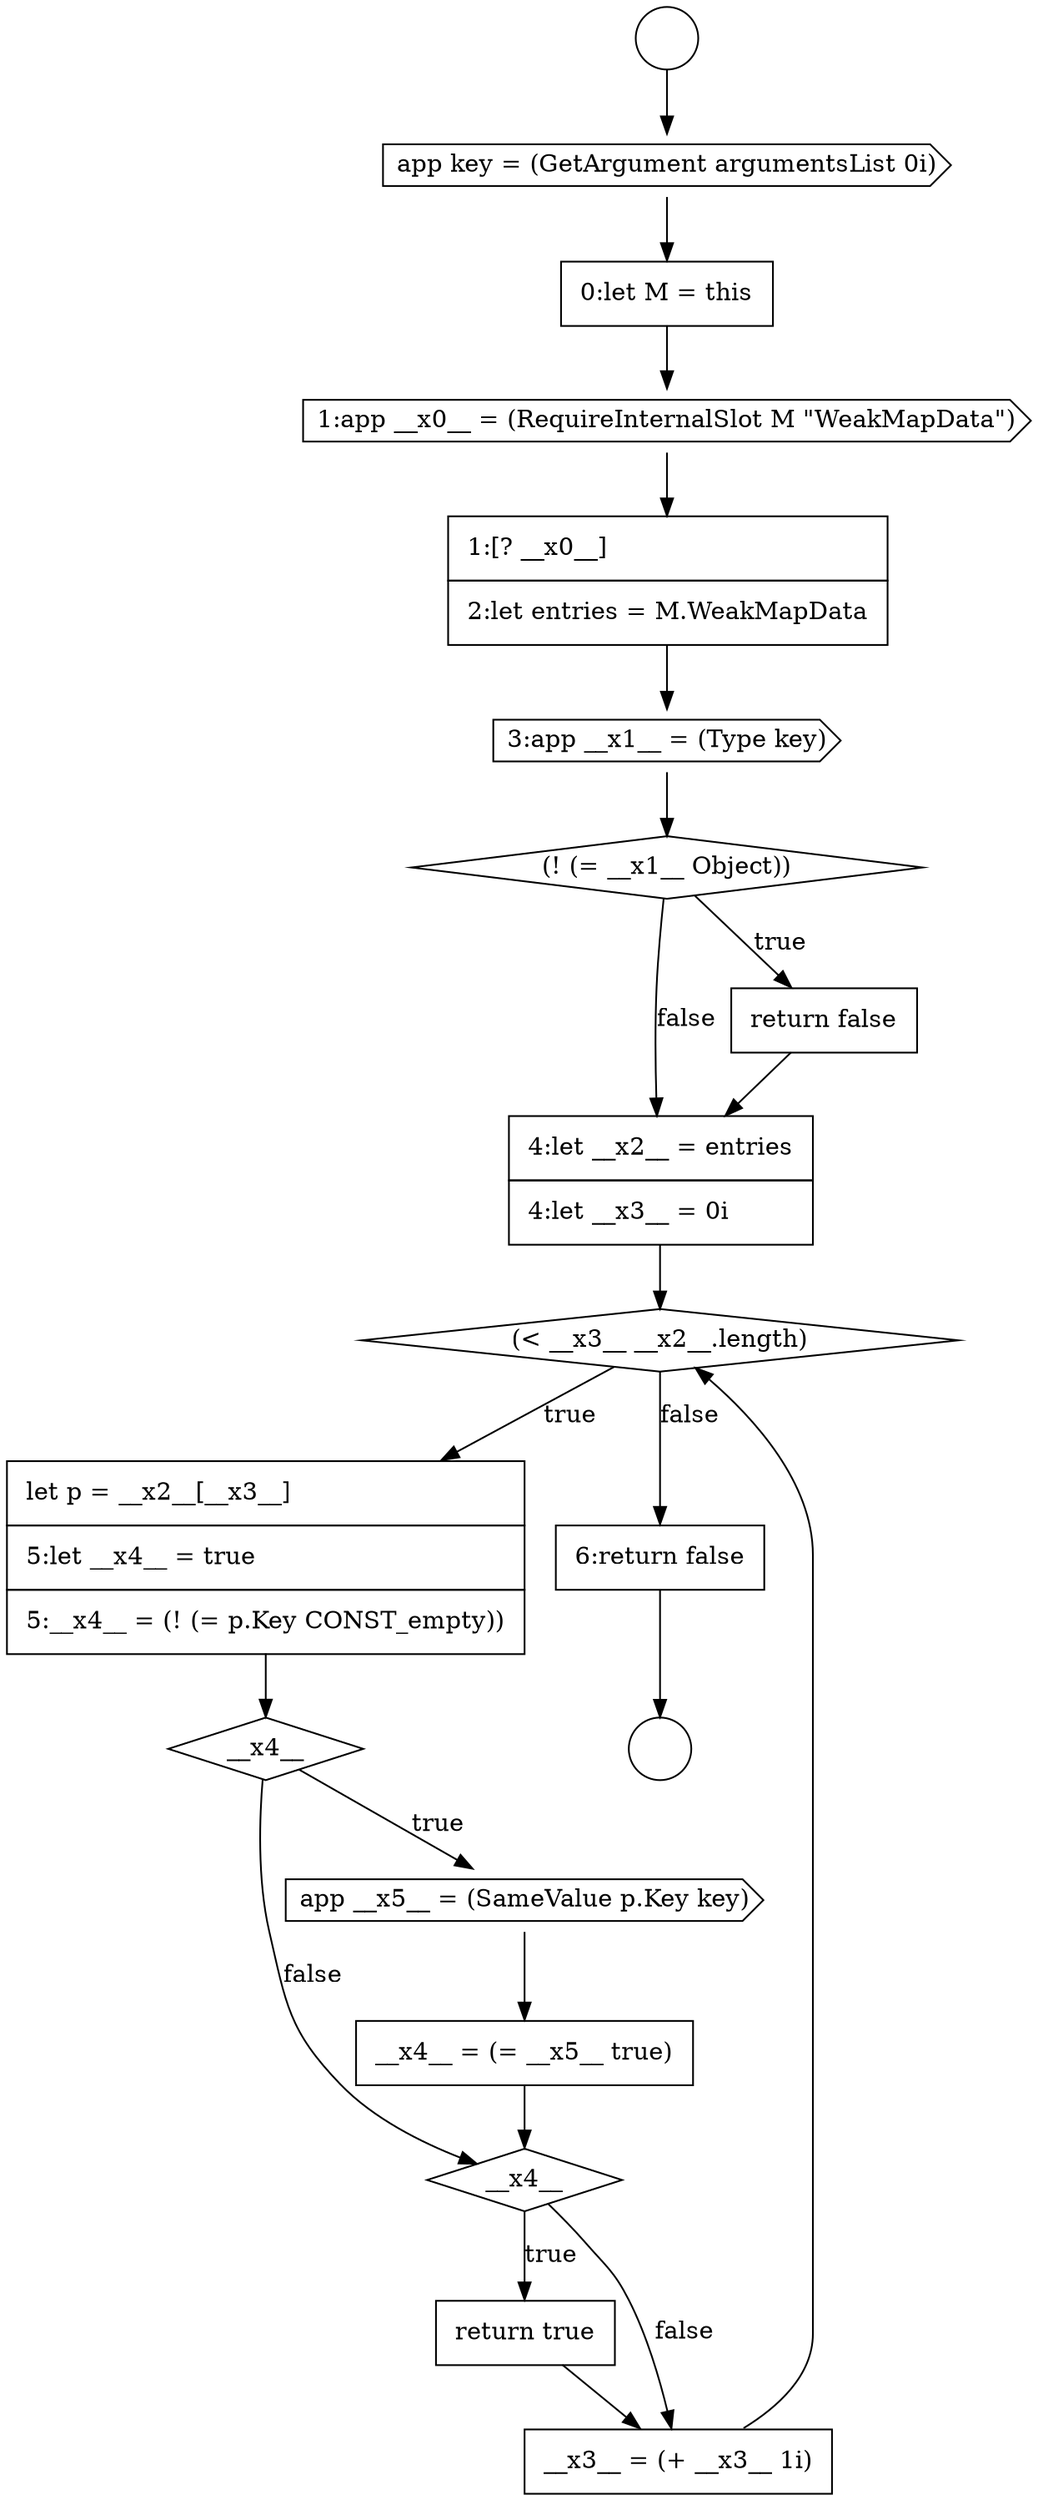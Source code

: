 digraph {
  node16862 [shape=none, margin=0, label=<<font color="black">
    <table border="0" cellborder="1" cellspacing="0" cellpadding="10">
      <tr><td align="left">1:[? __x0__]</td></tr>
      <tr><td align="left">2:let entries = M.WeakMapData</td></tr>
    </table>
  </font>> color="black" fillcolor="white" style=filled]
  node16868 [shape=none, margin=0, label=<<font color="black">
    <table border="0" cellborder="1" cellspacing="0" cellpadding="10">
      <tr><td align="left">let p = __x2__[__x3__]</td></tr>
      <tr><td align="left">5:let __x4__ = true</td></tr>
      <tr><td align="left">5:__x4__ = (! (= p.Key CONST_empty))</td></tr>
    </table>
  </font>> color="black" fillcolor="white" style=filled]
  node16858 [shape=circle label=" " color="black" fillcolor="white" style=filled]
  node16866 [shape=none, margin=0, label=<<font color="black">
    <table border="0" cellborder="1" cellspacing="0" cellpadding="10">
      <tr><td align="left">4:let __x2__ = entries</td></tr>
      <tr><td align="left">4:let __x3__ = 0i</td></tr>
    </table>
  </font>> color="black" fillcolor="white" style=filled]
  node16864 [shape=diamond, label=<<font color="black">(! (= __x1__ Object))</font>> color="black" fillcolor="white" style=filled]
  node16867 [shape=diamond, label=<<font color="black">(&lt; __x3__ __x2__.length)</font>> color="black" fillcolor="white" style=filled]
  node16859 [shape=cds, label=<<font color="black">app key = (GetArgument argumentsList 0i)</font>> color="black" fillcolor="white" style=filled]
  node16873 [shape=none, margin=0, label=<<font color="black">
    <table border="0" cellborder="1" cellspacing="0" cellpadding="10">
      <tr><td align="left">return true</td></tr>
    </table>
  </font>> color="black" fillcolor="white" style=filled]
  node16872 [shape=diamond, label=<<font color="black">__x4__</font>> color="black" fillcolor="white" style=filled]
  node16861 [shape=cds, label=<<font color="black">1:app __x0__ = (RequireInternalSlot M &quot;WeakMapData&quot;)</font>> color="black" fillcolor="white" style=filled]
  node16865 [shape=none, margin=0, label=<<font color="black">
    <table border="0" cellborder="1" cellspacing="0" cellpadding="10">
      <tr><td align="left">return false</td></tr>
    </table>
  </font>> color="black" fillcolor="white" style=filled]
  node16857 [shape=circle label=" " color="black" fillcolor="white" style=filled]
  node16869 [shape=diamond, label=<<font color="black">__x4__</font>> color="black" fillcolor="white" style=filled]
  node16863 [shape=cds, label=<<font color="black">3:app __x1__ = (Type key)</font>> color="black" fillcolor="white" style=filled]
  node16860 [shape=none, margin=0, label=<<font color="black">
    <table border="0" cellborder="1" cellspacing="0" cellpadding="10">
      <tr><td align="left">0:let M = this</td></tr>
    </table>
  </font>> color="black" fillcolor="white" style=filled]
  node16875 [shape=none, margin=0, label=<<font color="black">
    <table border="0" cellborder="1" cellspacing="0" cellpadding="10">
      <tr><td align="left">6:return false</td></tr>
    </table>
  </font>> color="black" fillcolor="white" style=filled]
  node16870 [shape=cds, label=<<font color="black">app __x5__ = (SameValue p.Key key)</font>> color="black" fillcolor="white" style=filled]
  node16871 [shape=none, margin=0, label=<<font color="black">
    <table border="0" cellborder="1" cellspacing="0" cellpadding="10">
      <tr><td align="left">__x4__ = (= __x5__ true)</td></tr>
    </table>
  </font>> color="black" fillcolor="white" style=filled]
  node16874 [shape=none, margin=0, label=<<font color="black">
    <table border="0" cellborder="1" cellspacing="0" cellpadding="10">
      <tr><td align="left">__x3__ = (+ __x3__ 1i)</td></tr>
    </table>
  </font>> color="black" fillcolor="white" style=filled]
  node16866 -> node16867 [ color="black"]
  node16859 -> node16860 [ color="black"]
  node16861 -> node16862 [ color="black"]
  node16871 -> node16872 [ color="black"]
  node16873 -> node16874 [ color="black"]
  node16875 -> node16858 [ color="black"]
  node16867 -> node16868 [label=<<font color="black">true</font>> color="black"]
  node16867 -> node16875 [label=<<font color="black">false</font>> color="black"]
  node16860 -> node16861 [ color="black"]
  node16865 -> node16866 [ color="black"]
  node16864 -> node16865 [label=<<font color="black">true</font>> color="black"]
  node16864 -> node16866 [label=<<font color="black">false</font>> color="black"]
  node16863 -> node16864 [ color="black"]
  node16872 -> node16873 [label=<<font color="black">true</font>> color="black"]
  node16872 -> node16874 [label=<<font color="black">false</font>> color="black"]
  node16868 -> node16869 [ color="black"]
  node16862 -> node16863 [ color="black"]
  node16874 -> node16867 [ color="black"]
  node16869 -> node16870 [label=<<font color="black">true</font>> color="black"]
  node16869 -> node16872 [label=<<font color="black">false</font>> color="black"]
  node16870 -> node16871 [ color="black"]
  node16857 -> node16859 [ color="black"]
}
